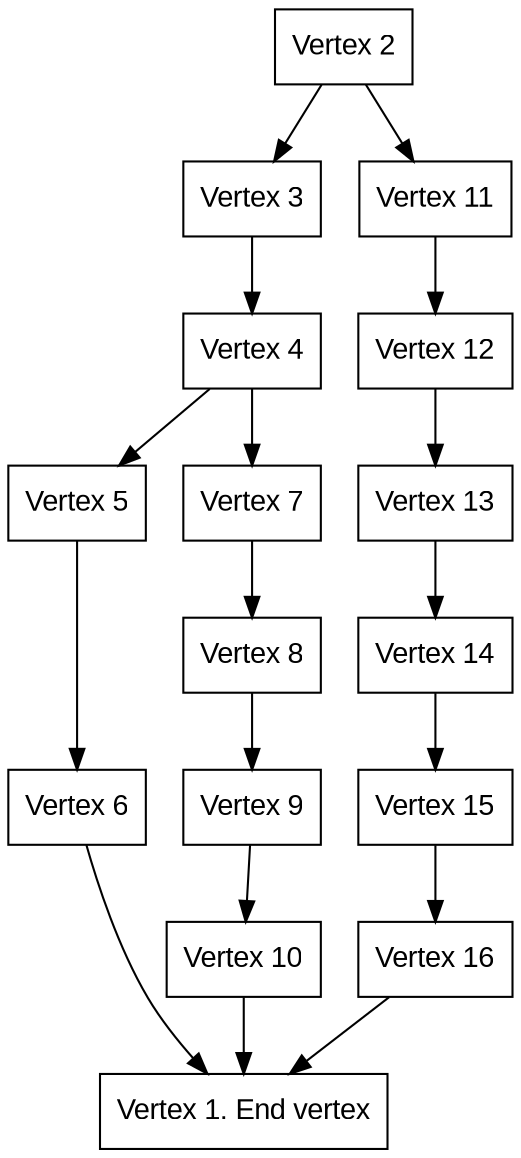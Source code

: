 digraph  D {

node [shape=record fontname=Arial];

2 [label="Vertex 2"]
3 [label="Vertex 3"]
11 [label="Vertex 11"]
4 [label="Vertex 4"]
12 [label="Vertex 12"]
5 [label="Vertex 5"]
7 [label="Vertex 7"]
13 [label="Vertex 13"]
6 [label="Vertex 6"]
8 [label="Vertex 8"]
14 [label="Vertex 14"]
9 [label="Vertex 9"]
15 [label="Vertex 15"]
10 [label="Vertex 10"]
16 [label="Vertex 16"]
1 [label="Vertex 1. End vertex"]


2 -> 11, 3
3 -> 4
11 -> 12
4 -> 5, 7
12 -> 13
5 -> 6
7 -> 8
13 -> 14
6 -> 1
8 -> 9
14 -> 15
9 -> 10
15 -> 16
10 -> 1
16 -> 1


}